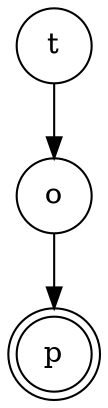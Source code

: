 digraph {   
    node [shape = doublecircle, color = black] p ;
    node [shape = circle];
    node [color= black];
    t -> o -> p;	
}